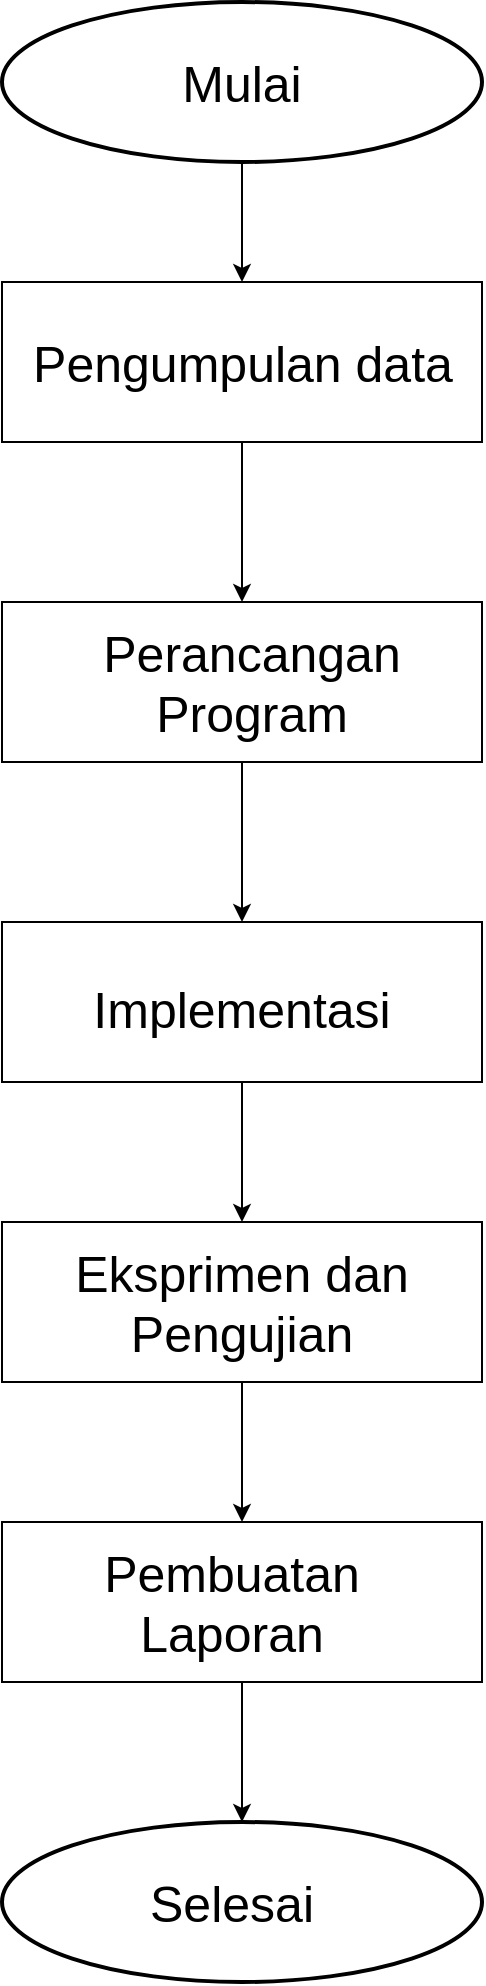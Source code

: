 <mxfile version="24.2.1" type="github" pages="2">
  <diagram id="C5RBs43oDa-KdzZeNtuy" name="Page-1">
    <mxGraphModel dx="1467" dy="767" grid="0" gridSize="10" guides="1" tooltips="1" connect="1" arrows="1" fold="1" page="1" pageScale="1" pageWidth="827" pageHeight="1169" background="none" math="0" shadow="0">
      <root>
        <mxCell id="WIyWlLk6GJQsqaUBKTNV-0" />
        <mxCell id="WIyWlLk6GJQsqaUBKTNV-1" parent="WIyWlLk6GJQsqaUBKTNV-0" />
        <mxCell id="eDatAPEVoCN60OcL2BEz-38" style="edgeStyle=orthogonalEdgeStyle;rounded=0;orthogonalLoop=1;jettySize=auto;html=1;exitX=0.5;exitY=1;exitDx=0;exitDy=0;exitPerimeter=0;entryX=0.5;entryY=0;entryDx=0;entryDy=0;" edge="1" parent="WIyWlLk6GJQsqaUBKTNV-1" source="eDatAPEVoCN60OcL2BEz-1" target="eDatAPEVoCN60OcL2BEz-2">
          <mxGeometry relative="1" as="geometry" />
        </mxCell>
        <mxCell id="eDatAPEVoCN60OcL2BEz-1" value="" style="strokeWidth=2;html=1;shape=mxgraph.flowchart.start_1;whiteSpace=wrap;" vertex="1" parent="WIyWlLk6GJQsqaUBKTNV-1">
          <mxGeometry x="300" y="83" width="240" height="80" as="geometry" />
        </mxCell>
        <mxCell id="eDatAPEVoCN60OcL2BEz-39" style="edgeStyle=orthogonalEdgeStyle;rounded=0;orthogonalLoop=1;jettySize=auto;html=1;exitX=0.5;exitY=1;exitDx=0;exitDy=0;entryX=0.5;entryY=0;entryDx=0;entryDy=0;" edge="1" parent="WIyWlLk6GJQsqaUBKTNV-1" source="eDatAPEVoCN60OcL2BEz-2" target="eDatAPEVoCN60OcL2BEz-15">
          <mxGeometry relative="1" as="geometry" />
        </mxCell>
        <mxCell id="eDatAPEVoCN60OcL2BEz-2" value="" style="rounded=0;whiteSpace=wrap;html=1;" vertex="1" parent="WIyWlLk6GJQsqaUBKTNV-1">
          <mxGeometry x="300" y="223" width="240" height="80" as="geometry" />
        </mxCell>
        <mxCell id="eDatAPEVoCN60OcL2BEz-40" style="edgeStyle=orthogonalEdgeStyle;rounded=0;orthogonalLoop=1;jettySize=auto;html=1;exitX=0.5;exitY=1;exitDx=0;exitDy=0;entryX=0.5;entryY=0;entryDx=0;entryDy=0;" edge="1" parent="WIyWlLk6GJQsqaUBKTNV-1" source="eDatAPEVoCN60OcL2BEz-15" target="eDatAPEVoCN60OcL2BEz-16">
          <mxGeometry relative="1" as="geometry" />
        </mxCell>
        <mxCell id="eDatAPEVoCN60OcL2BEz-15" value="" style="rounded=0;whiteSpace=wrap;html=1;" vertex="1" parent="WIyWlLk6GJQsqaUBKTNV-1">
          <mxGeometry x="300" y="383" width="240" height="80" as="geometry" />
        </mxCell>
        <mxCell id="eDatAPEVoCN60OcL2BEz-42" style="edgeStyle=orthogonalEdgeStyle;rounded=0;orthogonalLoop=1;jettySize=auto;html=1;exitX=0.5;exitY=1;exitDx=0;exitDy=0;entryX=0.5;entryY=0;entryDx=0;entryDy=0;" edge="1" parent="WIyWlLk6GJQsqaUBKTNV-1" source="eDatAPEVoCN60OcL2BEz-16" target="eDatAPEVoCN60OcL2BEz-17">
          <mxGeometry relative="1" as="geometry" />
        </mxCell>
        <mxCell id="eDatAPEVoCN60OcL2BEz-16" value="" style="rounded=0;whiteSpace=wrap;html=1;" vertex="1" parent="WIyWlLk6GJQsqaUBKTNV-1">
          <mxGeometry x="300" y="543" width="240" height="80" as="geometry" />
        </mxCell>
        <mxCell id="eDatAPEVoCN60OcL2BEz-43" style="edgeStyle=orthogonalEdgeStyle;rounded=0;orthogonalLoop=1;jettySize=auto;html=1;exitX=0.5;exitY=1;exitDx=0;exitDy=0;entryX=0.5;entryY=0;entryDx=0;entryDy=0;" edge="1" parent="WIyWlLk6GJQsqaUBKTNV-1" source="eDatAPEVoCN60OcL2BEz-17" target="eDatAPEVoCN60OcL2BEz-18">
          <mxGeometry relative="1" as="geometry" />
        </mxCell>
        <mxCell id="eDatAPEVoCN60OcL2BEz-17" value="" style="rounded=0;whiteSpace=wrap;html=1;" vertex="1" parent="WIyWlLk6GJQsqaUBKTNV-1">
          <mxGeometry x="300" y="693" width="240" height="80" as="geometry" />
        </mxCell>
        <mxCell id="eDatAPEVoCN60OcL2BEz-18" value="" style="rounded=0;whiteSpace=wrap;html=1;" vertex="1" parent="WIyWlLk6GJQsqaUBKTNV-1">
          <mxGeometry x="300" y="843" width="240" height="80" as="geometry" />
        </mxCell>
        <mxCell id="eDatAPEVoCN60OcL2BEz-19" value="" style="strokeWidth=2;html=1;shape=mxgraph.flowchart.start_1;whiteSpace=wrap;" vertex="1" parent="WIyWlLk6GJQsqaUBKTNV-1">
          <mxGeometry x="300" y="993" width="240" height="80" as="geometry" />
        </mxCell>
        <mxCell id="eDatAPEVoCN60OcL2BEz-20" value="&lt;font style=&quot;font-size: 25px;&quot;&gt;Mulai&lt;/font&gt;" style="text;html=1;align=center;verticalAlign=middle;whiteSpace=wrap;rounded=0;" vertex="1" parent="WIyWlLk6GJQsqaUBKTNV-1">
          <mxGeometry x="390" y="108" width="60" height="30" as="geometry" />
        </mxCell>
        <mxCell id="eDatAPEVoCN60OcL2BEz-21" value="&lt;font style=&quot;font-size: 25px;&quot;&gt;Pengumpulan data&lt;/font&gt;" style="text;html=1;align=center;verticalAlign=middle;whiteSpace=wrap;rounded=0;" vertex="1" parent="WIyWlLk6GJQsqaUBKTNV-1">
          <mxGeometry x="307.5" y="248" width="225" height="30" as="geometry" />
        </mxCell>
        <mxCell id="eDatAPEVoCN60OcL2BEz-23" value="&lt;font style=&quot;font-size: 25px;&quot;&gt;Perancangan Program&lt;/font&gt;" style="text;html=1;align=center;verticalAlign=middle;whiteSpace=wrap;rounded=0;" vertex="1" parent="WIyWlLk6GJQsqaUBKTNV-1">
          <mxGeometry x="345" y="408" width="160" height="30" as="geometry" />
        </mxCell>
        <mxCell id="eDatAPEVoCN60OcL2BEz-24" value="&lt;font style=&quot;font-size: 25px;&quot;&gt;Implementasi&lt;/font&gt;" style="text;html=1;align=center;verticalAlign=middle;whiteSpace=wrap;rounded=0;" vertex="1" parent="WIyWlLk6GJQsqaUBKTNV-1">
          <mxGeometry x="390" y="568" width="60" height="35" as="geometry" />
        </mxCell>
        <mxCell id="eDatAPEVoCN60OcL2BEz-25" value="&lt;font style=&quot;font-size: 25px;&quot;&gt;Eksprimen dan Pengujian&lt;/font&gt;" style="text;html=1;align=center;verticalAlign=middle;whiteSpace=wrap;rounded=0;" vertex="1" parent="WIyWlLk6GJQsqaUBKTNV-1">
          <mxGeometry x="330" y="718" width="180" height="30" as="geometry" />
        </mxCell>
        <mxCell id="eDatAPEVoCN60OcL2BEz-26" value="&lt;font style=&quot;font-size: 25px;&quot;&gt;Pembuatan Laporan&lt;/font&gt;" style="text;html=1;align=center;verticalAlign=middle;whiteSpace=wrap;rounded=0;" vertex="1" parent="WIyWlLk6GJQsqaUBKTNV-1">
          <mxGeometry x="345" y="868" width="140" height="30" as="geometry" />
        </mxCell>
        <mxCell id="eDatAPEVoCN60OcL2BEz-27" value="&lt;font style=&quot;font-size: 25px;&quot;&gt;Selesai&lt;/font&gt;" style="text;html=1;align=center;verticalAlign=middle;whiteSpace=wrap;rounded=0;" vertex="1" parent="WIyWlLk6GJQsqaUBKTNV-1">
          <mxGeometry x="385" y="1015.5" width="60" height="35" as="geometry" />
        </mxCell>
        <mxCell id="eDatAPEVoCN60OcL2BEz-44" style="edgeStyle=orthogonalEdgeStyle;rounded=0;orthogonalLoop=1;jettySize=auto;html=1;exitX=0.5;exitY=1;exitDx=0;exitDy=0;entryX=0.5;entryY=0;entryDx=0;entryDy=0;entryPerimeter=0;" edge="1" parent="WIyWlLk6GJQsqaUBKTNV-1" source="eDatAPEVoCN60OcL2BEz-18" target="eDatAPEVoCN60OcL2BEz-19">
          <mxGeometry relative="1" as="geometry" />
        </mxCell>
      </root>
    </mxGraphModel>
  </diagram>
  <diagram id="nXjO8BzjvvT-fIzucKSZ" name="Halaman-2">
    <mxGraphModel dx="880" dy="460" grid="0" gridSize="10" guides="1" tooltips="1" connect="1" arrows="1" fold="1" page="1" pageScale="1" pageWidth="827" pageHeight="1169" math="0" shadow="0">
      <root>
        <mxCell id="0" />
        <mxCell id="1" parent="0" />
        <mxCell id="ViZRSdc6xaEPtNbKr6rN-21" style="edgeStyle=orthogonalEdgeStyle;rounded=0;orthogonalLoop=1;jettySize=auto;html=1;exitX=0.5;exitY=1;exitDx=0;exitDy=0;exitPerimeter=0;entryX=0.5;entryY=0;entryDx=0;entryDy=0;" edge="1" parent="1">
          <mxGeometry relative="1" as="geometry">
            <mxPoint x="420.75" y="80" as="sourcePoint" />
            <mxPoint x="419.25" y="120" as="targetPoint" />
            <Array as="points">
              <mxPoint x="420" y="81" />
              <mxPoint x="420" y="101" />
              <mxPoint x="419" y="101" />
            </Array>
          </mxGeometry>
        </mxCell>
        <mxCell id="JaMbefk-04_D7AGee3Kn-1" value="" style="strokeWidth=2;html=1;shape=mxgraph.flowchart.start_1;whiteSpace=wrap;" vertex="1" parent="1">
          <mxGeometry x="320" y="20" width="200" height="60" as="geometry" />
        </mxCell>
        <mxCell id="ViZRSdc6xaEPtNbKr6rN-12" style="edgeStyle=orthogonalEdgeStyle;rounded=0;orthogonalLoop=1;jettySize=auto;html=1;exitX=0.5;exitY=1;exitDx=0;exitDy=0;entryX=0.5;entryY=0;entryDx=0;entryDy=0;" edge="1" parent="1" source="JaMbefk-04_D7AGee3Kn-4" target="JaMbefk-04_D7AGee3Kn-5">
          <mxGeometry relative="1" as="geometry" />
        </mxCell>
        <mxCell id="JaMbefk-04_D7AGee3Kn-4" value="" style="shape=parallelogram;perimeter=parallelogramPerimeter;whiteSpace=wrap;html=1;fixedSize=1;" vertex="1" parent="1">
          <mxGeometry x="317" y="120" width="203" height="80" as="geometry" />
        </mxCell>
        <mxCell id="ViZRSdc6xaEPtNbKr6rN-13" style="edgeStyle=orthogonalEdgeStyle;rounded=0;orthogonalLoop=1;jettySize=auto;html=1;exitX=0.5;exitY=1;exitDx=0;exitDy=0;entryX=0.5;entryY=0;entryDx=0;entryDy=0;" edge="1" parent="1" source="JaMbefk-04_D7AGee3Kn-5" target="JaMbefk-04_D7AGee3Kn-6">
          <mxGeometry relative="1" as="geometry" />
        </mxCell>
        <mxCell id="JaMbefk-04_D7AGee3Kn-5" value="" style="rounded=0;whiteSpace=wrap;html=1;" vertex="1" parent="1">
          <mxGeometry x="317" y="260" width="203" height="80" as="geometry" />
        </mxCell>
        <mxCell id="ViZRSdc6xaEPtNbKr6rN-18" style="edgeStyle=orthogonalEdgeStyle;rounded=0;orthogonalLoop=1;jettySize=auto;html=1;exitX=0.5;exitY=1;exitDx=0;exitDy=0;" edge="1" parent="1" source="JaMbefk-04_D7AGee3Kn-6" target="JaMbefk-04_D7AGee3Kn-9">
          <mxGeometry relative="1" as="geometry" />
        </mxCell>
        <mxCell id="JaMbefk-04_D7AGee3Kn-6" value="" style="rounded=0;whiteSpace=wrap;html=1;" vertex="1" parent="1">
          <mxGeometry x="317" y="400" width="203" height="80" as="geometry" />
        </mxCell>
        <mxCell id="ViZRSdc6xaEPtNbKr6rN-14" style="edgeStyle=orthogonalEdgeStyle;rounded=0;orthogonalLoop=1;jettySize=auto;html=1;exitX=0.5;exitY=1;exitDx=0;exitDy=0;entryX=0.5;entryY=0;entryDx=0;entryDy=0;" edge="1" parent="1" source="JaMbefk-04_D7AGee3Kn-7" target="JaMbefk-04_D7AGee3Kn-8">
          <mxGeometry relative="1" as="geometry" />
        </mxCell>
        <mxCell id="JaMbefk-04_D7AGee3Kn-7" value="" style="rounded=0;whiteSpace=wrap;html=1;" vertex="1" parent="1">
          <mxGeometry x="80" y="580" width="200" height="80" as="geometry" />
        </mxCell>
        <mxCell id="JaMbefk-04_D7AGee3Kn-8" value="" style="rounded=0;whiteSpace=wrap;html=1;" vertex="1" parent="1">
          <mxGeometry x="80" y="730" width="200" height="80" as="geometry" />
        </mxCell>
        <mxCell id="ViZRSdc6xaEPtNbKr6rN-15" style="edgeStyle=orthogonalEdgeStyle;rounded=0;orthogonalLoop=1;jettySize=auto;html=1;exitX=0.5;exitY=1;exitDx=0;exitDy=0;entryX=0.5;entryY=0;entryDx=0;entryDy=0;" edge="1" parent="1" source="JaMbefk-04_D7AGee3Kn-9" target="JaMbefk-04_D7AGee3Kn-10">
          <mxGeometry relative="1" as="geometry" />
        </mxCell>
        <mxCell id="JaMbefk-04_D7AGee3Kn-9" value="" style="rounded=0;whiteSpace=wrap;html=1;" vertex="1" parent="1">
          <mxGeometry x="560" y="580" width="200" height="80" as="geometry" />
        </mxCell>
        <mxCell id="JaMbefk-04_D7AGee3Kn-10" value="" style="rounded=0;whiteSpace=wrap;html=1;" vertex="1" parent="1">
          <mxGeometry x="560" y="730" width="200" height="80" as="geometry" />
        </mxCell>
        <mxCell id="JaMbefk-04_D7AGee3Kn-11" value="" style="shape=parallelogram;perimeter=parallelogramPerimeter;whiteSpace=wrap;html=1;fixedSize=1;" vertex="1" parent="1">
          <mxGeometry x="300" y="920" width="240" height="80" as="geometry" />
        </mxCell>
        <mxCell id="tO0IQ1TMtHRicH5MMVVT-1" value="" style="strokeWidth=2;html=1;shape=mxgraph.flowchart.start_1;whiteSpace=wrap;" vertex="1" parent="1">
          <mxGeometry x="325" y="1060" width="195" height="60" as="geometry" />
        </mxCell>
        <mxCell id="tO0IQ1TMtHRicH5MMVVT-2" value="&lt;font style=&quot;font-size: 18px;&quot;&gt;Mulai&lt;/font&gt;" style="text;html=1;align=center;verticalAlign=middle;whiteSpace=wrap;rounded=0;" vertex="1" parent="1">
          <mxGeometry x="388.5" y="35" width="60" height="30" as="geometry" />
        </mxCell>
        <mxCell id="tO0IQ1TMtHRicH5MMVVT-3" value="&lt;font style=&quot;font-size: 18px;&quot;&gt;Input Data&lt;/font&gt;" style="text;html=1;align=center;verticalAlign=middle;whiteSpace=wrap;rounded=0;" vertex="1" parent="1">
          <mxGeometry x="333.5" y="145" width="170" height="30" as="geometry" />
        </mxCell>
        <mxCell id="tO0IQ1TMtHRicH5MMVVT-4" value="&lt;font style=&quot;font-size: 18px;&quot;&gt;Pengolahan Data&lt;/font&gt;" style="text;html=1;align=center;verticalAlign=middle;whiteSpace=wrap;rounded=0;" vertex="1" parent="1">
          <mxGeometry x="299.25" y="285" width="241.5" height="30" as="geometry" />
        </mxCell>
        <mxCell id="tO0IQ1TMtHRicH5MMVVT-5" value="&lt;font style=&quot;font-size: 18px;&quot;&gt;Pembagian Data trainig &amp;amp; testing&lt;/font&gt;" style="text;html=1;align=center;verticalAlign=middle;whiteSpace=wrap;rounded=0;" vertex="1" parent="1">
          <mxGeometry x="331.5" y="422.5" width="177" height="35" as="geometry" />
        </mxCell>
        <mxCell id="ViZRSdc6xaEPtNbKr6rN-1" value="&lt;font style=&quot;font-size: 17px;&quot;&gt;Implementasi algoritma Random Forest&lt;/font&gt;" style="text;html=1;align=center;verticalAlign=middle;whiteSpace=wrap;rounded=0;" vertex="1" parent="1">
          <mxGeometry x="572" y="606" width="185" height="30" as="geometry" />
        </mxCell>
        <mxCell id="ViZRSdc6xaEPtNbKr6rN-2" value="&lt;font style=&quot;font-size: 17px;&quot;&gt;I&lt;font style=&quot;font-size: 17px;&quot;&gt;mplementasi Random Forest menggunakan Optimasi Hyperparameter&lt;/font&gt;&lt;/font&gt;" style="text;html=1;align=center;verticalAlign=middle;whiteSpace=wrap;rounded=0;" vertex="1" parent="1">
          <mxGeometry x="70" y="604" width="220" height="30" as="geometry" />
        </mxCell>
        <mxCell id="ViZRSdc6xaEPtNbKr6rN-3" value="&lt;font style=&quot;font-size: 17px;&quot;&gt;Evaluasi kinerja Optimasi Hyperparameter dengan confusion matrix&lt;/font&gt;" style="text;html=1;align=center;verticalAlign=middle;whiteSpace=wrap;rounded=0;" vertex="1" parent="1">
          <mxGeometry x="63.5" y="757" width="233" height="30" as="geometry" />
        </mxCell>
        <mxCell id="ViZRSdc6xaEPtNbKr6rN-4" value="&lt;font style=&quot;font-size: 17px;&quot;&gt;Evaluasi kinerja Random Forest dengan confusion matrix&lt;/font&gt;" style="text;html=1;align=center;verticalAlign=middle;whiteSpace=wrap;rounded=0;" vertex="1" parent="1">
          <mxGeometry x="567" y="753" width="186" height="30" as="geometry" />
        </mxCell>
        <mxCell id="ViZRSdc6xaEPtNbKr6rN-5" value="&lt;font style=&quot;font-size: 18px;&quot;&gt;Hasil kinerja algoritma&lt;/font&gt;" style="text;html=1;align=center;verticalAlign=middle;whiteSpace=wrap;rounded=0;" vertex="1" parent="1">
          <mxGeometry x="343.5" y="945" width="160" height="30" as="geometry" />
        </mxCell>
        <mxCell id="ViZRSdc6xaEPtNbKr6rN-6" value="&lt;font style=&quot;font-size: 18px;&quot;&gt;Selesai&lt;/font&gt;" style="text;html=1;align=center;verticalAlign=middle;whiteSpace=wrap;rounded=0;" vertex="1" parent="1">
          <mxGeometry x="393.5" y="1075" width="60" height="30" as="geometry" />
        </mxCell>
        <mxCell id="ViZRSdc6xaEPtNbKr6rN-16" style="edgeStyle=orthogonalEdgeStyle;rounded=0;orthogonalLoop=1;jettySize=auto;html=1;exitX=0.5;exitY=1;exitDx=0;exitDy=0;entryX=0.5;entryY=0;entryDx=0;entryDy=0;entryPerimeter=0;" edge="1" parent="1">
          <mxGeometry relative="1" as="geometry">
            <mxPoint x="422.16" y="1000" as="sourcePoint" />
            <mxPoint x="424.66" y="1060" as="targetPoint" />
            <Array as="points">
              <mxPoint x="424.92" y="1001" />
              <mxPoint x="424.92" y="1031" />
              <mxPoint x="424.92" y="1031" />
            </Array>
          </mxGeometry>
        </mxCell>
        <mxCell id="ViZRSdc6xaEPtNbKr6rN-17" style="edgeStyle=orthogonalEdgeStyle;rounded=0;orthogonalLoop=1;jettySize=auto;html=1;exitX=0.5;exitY=1;exitDx=0;exitDy=0;entryX=0.491;entryY=-0.066;entryDx=0;entryDy=0;entryPerimeter=0;" edge="1" parent="1" source="JaMbefk-04_D7AGee3Kn-6" target="JaMbefk-04_D7AGee3Kn-7">
          <mxGeometry relative="1" as="geometry" />
        </mxCell>
        <mxCell id="ViZRSdc6xaEPtNbKr6rN-19" style="edgeStyle=orthogonalEdgeStyle;rounded=0;orthogonalLoop=1;jettySize=auto;html=1;exitX=0.5;exitY=1;exitDx=0;exitDy=0;entryX=0.527;entryY=-0.02;entryDx=0;entryDy=0;entryPerimeter=0;" edge="1" parent="1" source="JaMbefk-04_D7AGee3Kn-8" target="JaMbefk-04_D7AGee3Kn-11">
          <mxGeometry relative="1" as="geometry" />
        </mxCell>
        <mxCell id="ViZRSdc6xaEPtNbKr6rN-20" style="edgeStyle=orthogonalEdgeStyle;rounded=0;orthogonalLoop=1;jettySize=auto;html=1;exitX=0.5;exitY=1;exitDx=0;exitDy=0;entryX=0.527;entryY=-0.009;entryDx=0;entryDy=0;entryPerimeter=0;" edge="1" parent="1" source="JaMbefk-04_D7AGee3Kn-10" target="JaMbefk-04_D7AGee3Kn-11">
          <mxGeometry relative="1" as="geometry" />
        </mxCell>
      </root>
    </mxGraphModel>
  </diagram>
</mxfile>
